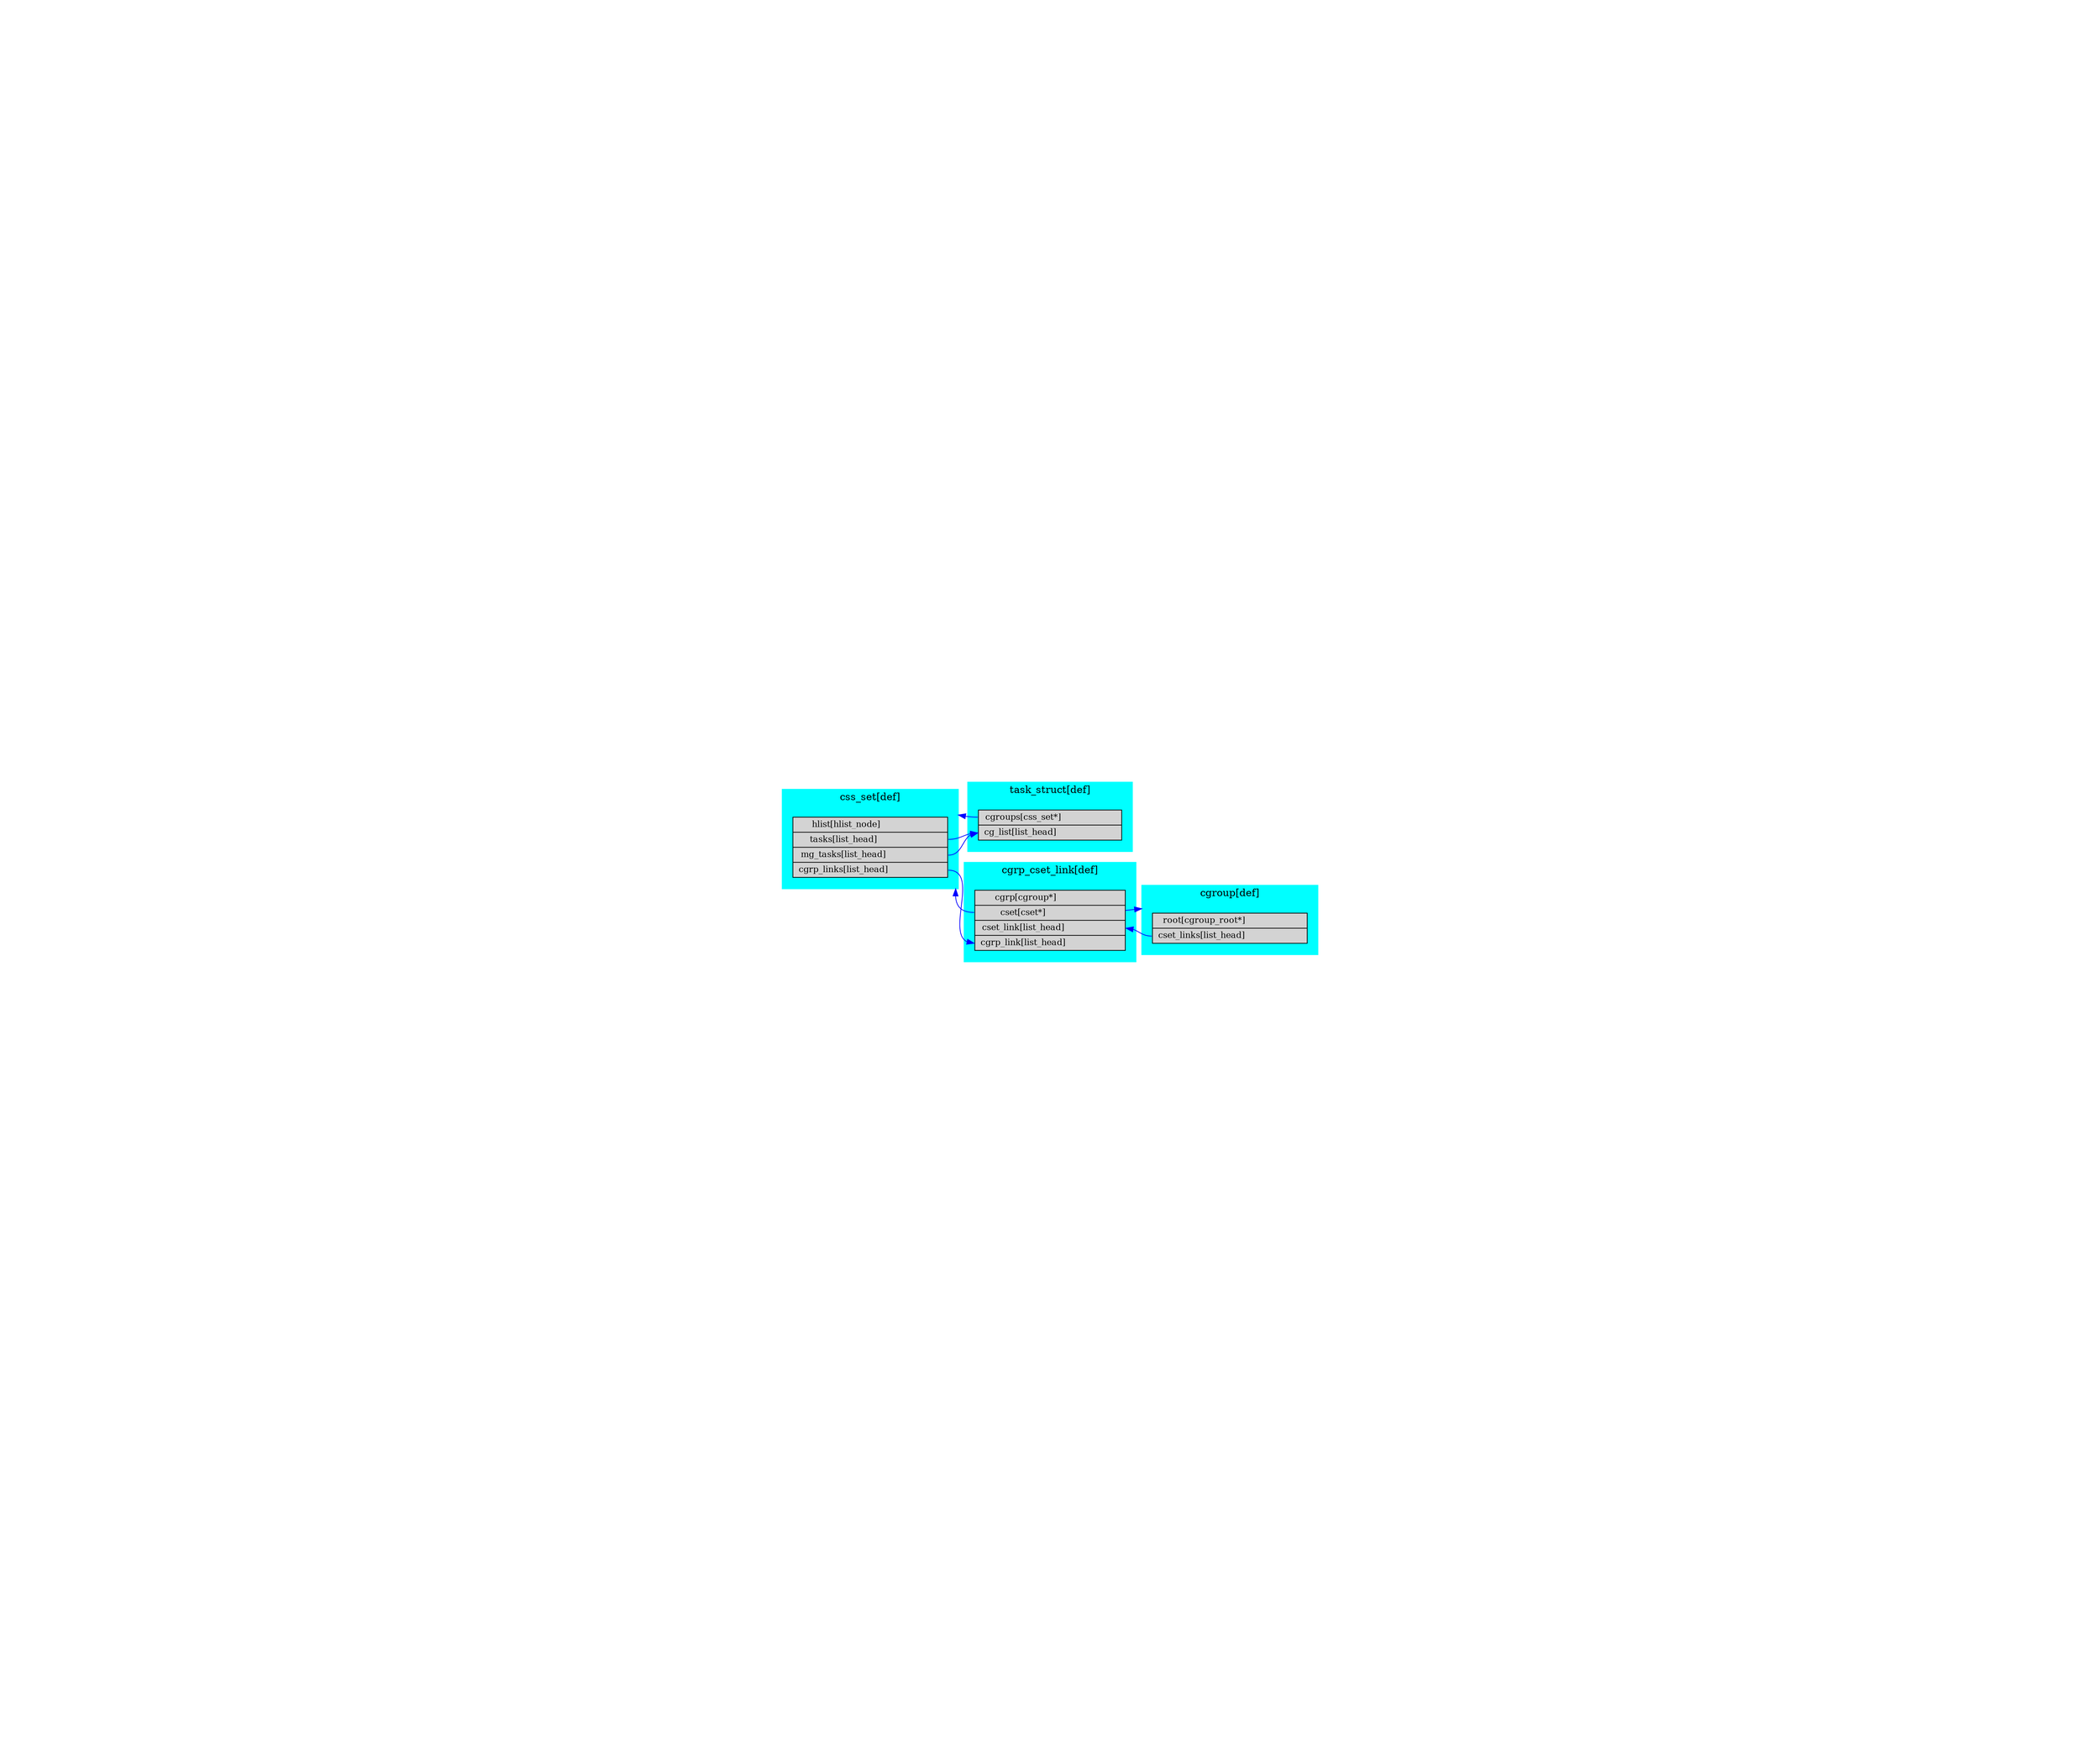 digraph mtd_info{  
    node [shape=record, fontsize=12, style=filled];  
    edge[color=blue];  
    rankdir=LR;
    compound=true;
    margin=15; 
    #penwidth=1;   
  
    subgraph cluster_task_struct{  
        node[shape=record style=filled];  
        color=cyan;  
        style=filled;  
        label = "task_struct[def]";  
        edge[color="#2e3436"];  
        task_struct[shape=record,label="\  
                  <cgroups>cgroups[css_set*]\  
                  |<cg_list>cg_list[list_head]\    
                  "];  
    }  
    
    subgraph cluster_css_set{  
        node[shape=record style=filled];  
        color=cyan; 
        
        style=filled;
        label = "css_set[def]";  
        edge[color="#2e3436"];  
        css_set[shape=record,label="\  
                  <hlist>hlist[hlist_node]\
                  |<tasks>tasks[list_head]\  
                  |<mg_tasks>mg_tasks[list_head]\  
                  |<cgrp_links>cgrp_links[list_head]\  
                  "];  
    }
    
    subgraph cluster_cgrp_cset_link{  
        node[shape=record style=filled];  
        color=cyan;  
        style=filled;  
        label = "cgrp_cset_link[def]";  
        edge[color="#2e3436"];  
        cgrp_cset_link[shape=record,label="\  
                  <cgrp>cgrp[cgroup*]\
                  |<cset>cset[cset*]\  
                  |<cset_link>cset_link[list_head]\  
                  |<cgrp_link>cgrp_link[list_head]\  
                  "];  
    }
    
    subgraph cluster_cgroup{  
        node[shape=record style=filled];  
        color=cyan;  
        style=filled;  
        label = "cgroup[def]";  
        edge[color="#2e3436"];  
        cgroup[shape=record,label="\  
                  <root>root[cgroup_root*]\ 
                  |<cset_links>cset_links[list_head]\   
                  "];  
    }
    
    task_struct:cgroups->css_set[lhead=cluster_css_set;headport=n]
    css_set:tasks->task_struct:cg_list
    css_set:mg_tasks->task_struct:cg_list
    css_set:cgrp_links->cgrp_cset_link:cgrp_link
    cgrp_cset_link:cset->css_set[lhead=cluster_css_set;headport=n]
    cgroup:cset_links->cgrp_cset_link:cset_link
    cgrp_cset_link:cgroup->cgroup[lhead=cluster_cgroup;headport=n]
    
} 
